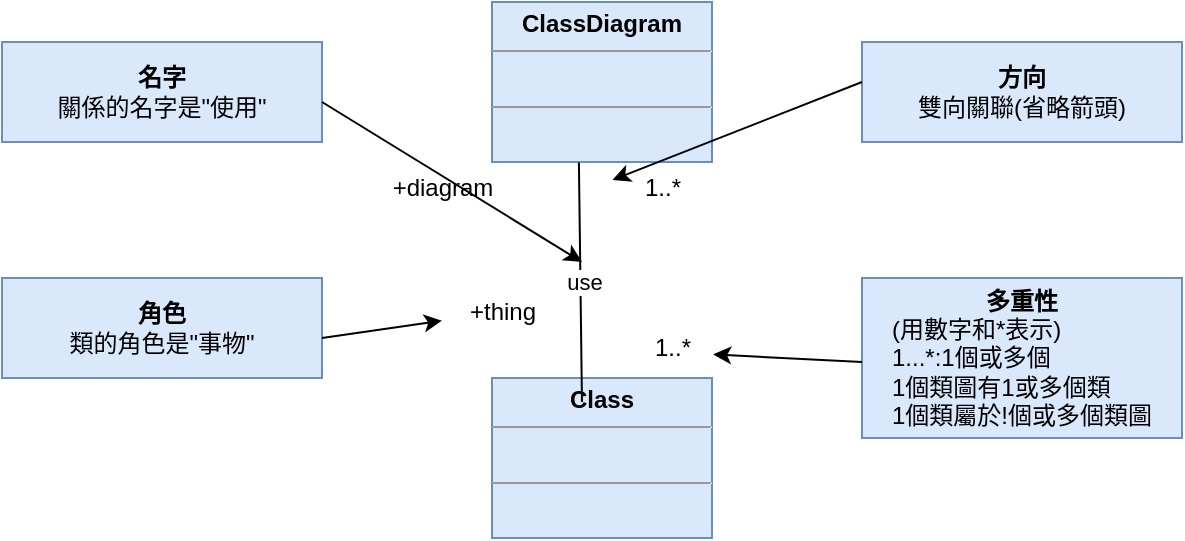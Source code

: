 <mxfile version="22.0.3" type="device">
  <diagram id="C5RBs43oDa-KdzZeNtuy" name="Page-1">
    <mxGraphModel dx="1036" dy="606" grid="1" gridSize="10" guides="1" tooltips="1" connect="1" arrows="1" fold="1" page="1" pageScale="1" pageWidth="827" pageHeight="1169" math="0" shadow="0">
      <root>
        <mxCell id="WIyWlLk6GJQsqaUBKTNV-0" />
        <mxCell id="WIyWlLk6GJQsqaUBKTNV-1" parent="WIyWlLk6GJQsqaUBKTNV-0" />
        <mxCell id="QdLIedKiF2Z4h_buhTNF-8" value="&lt;div style=&quot;&quot;&gt;&lt;b style=&quot;background-color: initial;&quot;&gt;角色&lt;/b&gt;&lt;/div&gt;&lt;div style=&quot;&quot;&gt;&lt;span style=&quot;background-color: initial;&quot;&gt;類的角色是&quot;事物&lt;/span&gt;&lt;span style=&quot;background-color: initial;&quot;&gt;&quot;&lt;/span&gt;&lt;/div&gt;" style="rounded=0;whiteSpace=wrap;html=1;fillColor=#dae8fc;strokeColor=#6c8ebf;container=0;align=center;" vertex="1" parent="WIyWlLk6GJQsqaUBKTNV-1">
          <mxGeometry x="30" y="188" width="160" height="50" as="geometry" />
        </mxCell>
        <mxCell id="QdLIedKiF2Z4h_buhTNF-41" value="&lt;p style=&quot;margin:0px;margin-top:4px;text-align:center;&quot;&gt;&lt;b&gt;Class&lt;/b&gt;&lt;/p&gt;&lt;hr size=&quot;1&quot;&gt;&lt;p style=&quot;margin:0px;margin-left:4px;&quot;&gt;&lt;br&gt;&lt;/p&gt;&lt;hr size=&quot;1&quot;&gt;&lt;p style=&quot;margin:0px;margin-left:4px;&quot;&gt;&lt;br&gt;&lt;/p&gt;" style="verticalAlign=top;align=left;overflow=fill;fontSize=12;fontFamily=Helvetica;html=1;whiteSpace=wrap;fillColor=#dae8fc;strokeColor=#6c8ebf;" vertex="1" parent="WIyWlLk6GJQsqaUBKTNV-1">
          <mxGeometry x="275" y="238" width="110" height="80" as="geometry" />
        </mxCell>
        <mxCell id="QdLIedKiF2Z4h_buhTNF-79" value="&lt;p style=&quot;margin:0px;margin-top:4px;text-align:center;&quot;&gt;&lt;b&gt;ClassDiagram&lt;/b&gt;&lt;/p&gt;&lt;hr size=&quot;1&quot;&gt;&lt;p style=&quot;margin:0px;margin-left:4px;&quot;&gt;&lt;br&gt;&lt;/p&gt;&lt;hr size=&quot;1&quot;&gt;&lt;p style=&quot;margin:0px;margin-left:4px;&quot;&gt;&lt;br&gt;&lt;/p&gt;" style="verticalAlign=top;align=left;overflow=fill;fontSize=12;fontFamily=Helvetica;html=1;whiteSpace=wrap;fillColor=#dae8fc;strokeColor=#6c8ebf;" vertex="1" parent="WIyWlLk6GJQsqaUBKTNV-1">
          <mxGeometry x="275" y="50" width="110" height="80" as="geometry" />
        </mxCell>
        <mxCell id="QdLIedKiF2Z4h_buhTNF-82" value="1..*" style="text;html=1;align=center;verticalAlign=middle;resizable=0;points=[];autosize=1;strokeColor=none;fillColor=none;" vertex="1" parent="WIyWlLk6GJQsqaUBKTNV-1">
          <mxGeometry x="340" y="128" width="40" height="30" as="geometry" />
        </mxCell>
        <mxCell id="QdLIedKiF2Z4h_buhTNF-83" value="1..*" style="text;html=1;align=center;verticalAlign=middle;resizable=0;points=[];autosize=1;strokeColor=none;fillColor=none;" vertex="1" parent="WIyWlLk6GJQsqaUBKTNV-1">
          <mxGeometry x="345" y="208" width="40" height="30" as="geometry" />
        </mxCell>
        <mxCell id="QdLIedKiF2Z4h_buhTNF-84" value="+diagram" style="text;html=1;align=center;verticalAlign=middle;resizable=0;points=[];autosize=1;strokeColor=none;fillColor=none;" vertex="1" parent="WIyWlLk6GJQsqaUBKTNV-1">
          <mxGeometry x="215" y="128" width="70" height="30" as="geometry" />
        </mxCell>
        <mxCell id="QdLIedKiF2Z4h_buhTNF-85" value="+thing" style="text;html=1;align=center;verticalAlign=middle;resizable=0;points=[];autosize=1;strokeColor=none;fillColor=none;" vertex="1" parent="WIyWlLk6GJQsqaUBKTNV-1">
          <mxGeometry x="250" y="190" width="60" height="30" as="geometry" />
        </mxCell>
        <mxCell id="QdLIedKiF2Z4h_buhTNF-86" value="&lt;div style=&quot;&quot;&gt;&lt;b style=&quot;background-color: initial;&quot;&gt;名字&lt;/b&gt;&lt;/div&gt;&lt;div style=&quot;&quot;&gt;關係的名字是&quot;使用&quot;&lt;/div&gt;" style="rounded=0;whiteSpace=wrap;html=1;fillColor=#dae8fc;strokeColor=#6c8ebf;container=0;align=center;" vertex="1" parent="WIyWlLk6GJQsqaUBKTNV-1">
          <mxGeometry x="30" y="70" width="160" height="50" as="geometry" />
        </mxCell>
        <mxCell id="QdLIedKiF2Z4h_buhTNF-87" value="&lt;div style=&quot;&quot;&gt;&lt;b style=&quot;background-color: initial;&quot;&gt;多重性&lt;/b&gt;&lt;/div&gt;&lt;div style=&quot;text-align: left;&quot;&gt;(用數字和*表示)&lt;/div&gt;&lt;div style=&quot;text-align: left;&quot;&gt;1...*:1個或多個&lt;/div&gt;&lt;div style=&quot;text-align: left;&quot;&gt;1個類圖有1或多個類&lt;/div&gt;&lt;div style=&quot;text-align: left;&quot;&gt;1個類屬於!個或多個類圖&lt;/div&gt;" style="rounded=0;whiteSpace=wrap;html=1;fillColor=#dae8fc;strokeColor=#6c8ebf;container=0;align=center;" vertex="1" parent="WIyWlLk6GJQsqaUBKTNV-1">
          <mxGeometry x="460" y="188" width="160" height="80" as="geometry" />
        </mxCell>
        <mxCell id="QdLIedKiF2Z4h_buhTNF-88" value="&lt;div style=&quot;&quot;&gt;&lt;b style=&quot;background-color: initial;&quot;&gt;方向&lt;/b&gt;&lt;/div&gt;&lt;div style=&quot;&quot;&gt;雙向關聯(省略箭頭)&lt;/div&gt;" style="rounded=0;whiteSpace=wrap;html=1;fillColor=#dae8fc;strokeColor=#6c8ebf;container=0;align=center;" vertex="1" parent="WIyWlLk6GJQsqaUBKTNV-1">
          <mxGeometry x="460" y="70" width="160" height="50" as="geometry" />
        </mxCell>
        <mxCell id="QdLIedKiF2Z4h_buhTNF-90" value="" style="endArrow=classic;html=1;rounded=0;" edge="1" parent="WIyWlLk6GJQsqaUBKTNV-1" target="QdLIedKiF2Z4h_buhTNF-85">
          <mxGeometry width="50" height="50" relative="1" as="geometry">
            <mxPoint x="190" y="218" as="sourcePoint" />
            <mxPoint x="240" y="168" as="targetPoint" />
          </mxGeometry>
        </mxCell>
        <mxCell id="QdLIedKiF2Z4h_buhTNF-91" value="" style="endArrow=classic;html=1;rounded=0;" edge="1" parent="WIyWlLk6GJQsqaUBKTNV-1">
          <mxGeometry width="50" height="50" relative="1" as="geometry">
            <mxPoint x="190" y="100" as="sourcePoint" />
            <mxPoint x="320" y="180" as="targetPoint" />
          </mxGeometry>
        </mxCell>
        <mxCell id="QdLIedKiF2Z4h_buhTNF-92" value="" style="endArrow=classic;html=1;rounded=0;entryX=-0.12;entryY=0.367;entryDx=0;entryDy=0;entryPerimeter=0;" edge="1" parent="WIyWlLk6GJQsqaUBKTNV-1" target="QdLIedKiF2Z4h_buhTNF-82">
          <mxGeometry width="50" height="50" relative="1" as="geometry">
            <mxPoint x="460" y="90" as="sourcePoint" />
            <mxPoint x="510" y="40" as="targetPoint" />
          </mxGeometry>
        </mxCell>
        <mxCell id="QdLIedKiF2Z4h_buhTNF-93" value="" style="endArrow=none;html=1;rounded=0;entryX=0.395;entryY=1.003;entryDx=0;entryDy=0;entryPerimeter=0;exitX=0.409;exitY=0.15;exitDx=0;exitDy=0;exitPerimeter=0;" edge="1" parent="WIyWlLk6GJQsqaUBKTNV-1" source="QdLIedKiF2Z4h_buhTNF-41" target="QdLIedKiF2Z4h_buhTNF-79">
          <mxGeometry width="50" height="50" relative="1" as="geometry">
            <mxPoint x="390" y="230" as="sourcePoint" />
            <mxPoint x="440" y="180" as="targetPoint" />
          </mxGeometry>
        </mxCell>
        <mxCell id="QdLIedKiF2Z4h_buhTNF-94" value="use" style="edgeLabel;html=1;align=center;verticalAlign=middle;resizable=0;points=[];" vertex="1" connectable="0" parent="QdLIedKiF2Z4h_buhTNF-93">
          <mxGeometry x="0.002" y="-2" relative="1" as="geometry">
            <mxPoint as="offset" />
          </mxGeometry>
        </mxCell>
        <mxCell id="QdLIedKiF2Z4h_buhTNF-95" value="" style="endArrow=classic;html=1;rounded=0;entryX=1.015;entryY=0.607;entryDx=0;entryDy=0;entryPerimeter=0;" edge="1" parent="WIyWlLk6GJQsqaUBKTNV-1" target="QdLIedKiF2Z4h_buhTNF-83">
          <mxGeometry width="50" height="50" relative="1" as="geometry">
            <mxPoint x="460" y="230" as="sourcePoint" />
            <mxPoint x="335" y="279" as="targetPoint" />
          </mxGeometry>
        </mxCell>
      </root>
    </mxGraphModel>
  </diagram>
</mxfile>

